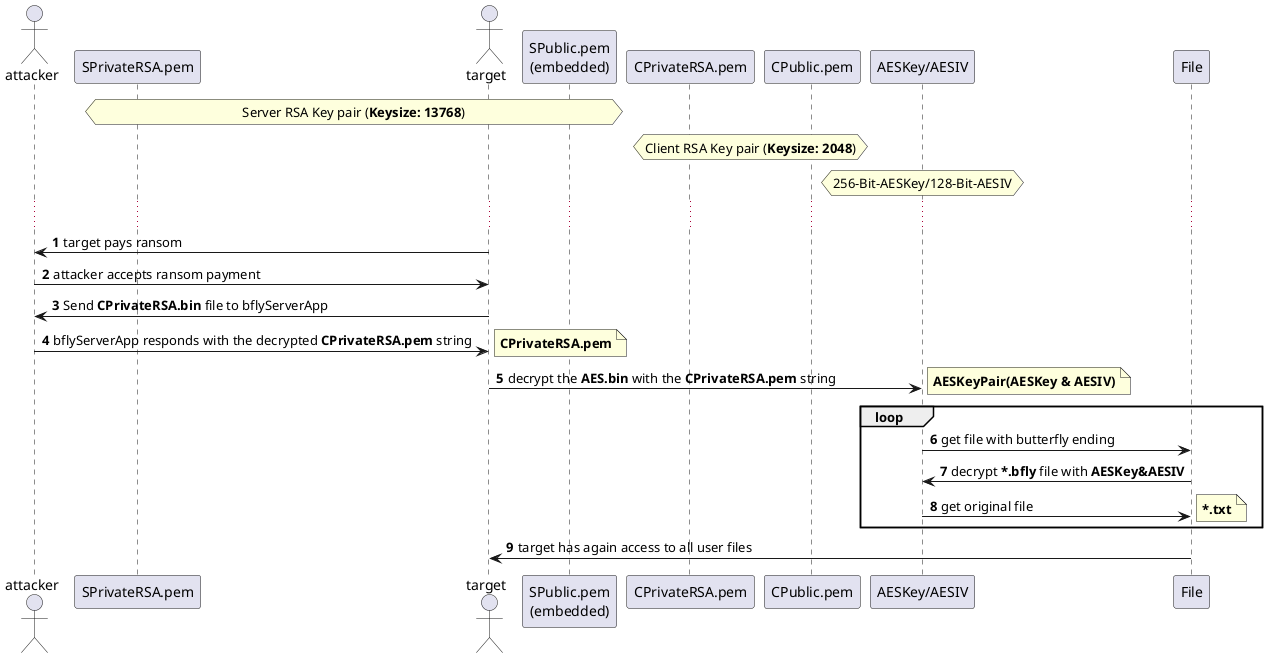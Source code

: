 @startuml
'https://plantuml.com/sequence-diagram

actor attacker
participant SPrivateRSA.pem as SPrivate
actor target
participant "SPublic.pem\n(embedded)" as SPublic
participant CPrivateRSA.pem as CPrivate
participant CPublic.pem as CPublic
participant "AESKey/AESIV" as AESKey
participant File
'participant AESKeySQL.sql as AESKeySQL

autonumber
hnote over SPrivate, SPublic: Server RSA Key pair (**Keysize: 13768**)
hnote over CPrivate, CPublic: Client RSA Key pair (**Keysize: 2048**)
hnote over AESKey: 256-Bit-AESKey/128-Bit-AESIV
...
attacker <- target: target pays ransom
attacker -> target: attacker accepts ransom payment
attacker <- target: Send **CPrivateRSA.bin** file to bflyServerApp
attacker -> target: bflyServerApp responds with the decrypted **CPrivateRSA.pem** string
note right: **CPrivateRSA.pem**

target -> AESKey: decrypt the **AES.bin** with the **CPrivateRSA.pem** string
note right: **AESKeyPair(AESKey & AESIV)**

loop
File <- AESKey: get file with butterfly ending
File -> AESKey: decrypt ***.bfly** file with **AESKey&AESIV**
File <- AESKey: get original file
note right: **~*.txt**
end
File -> target: target has again access to all user files

@enduml